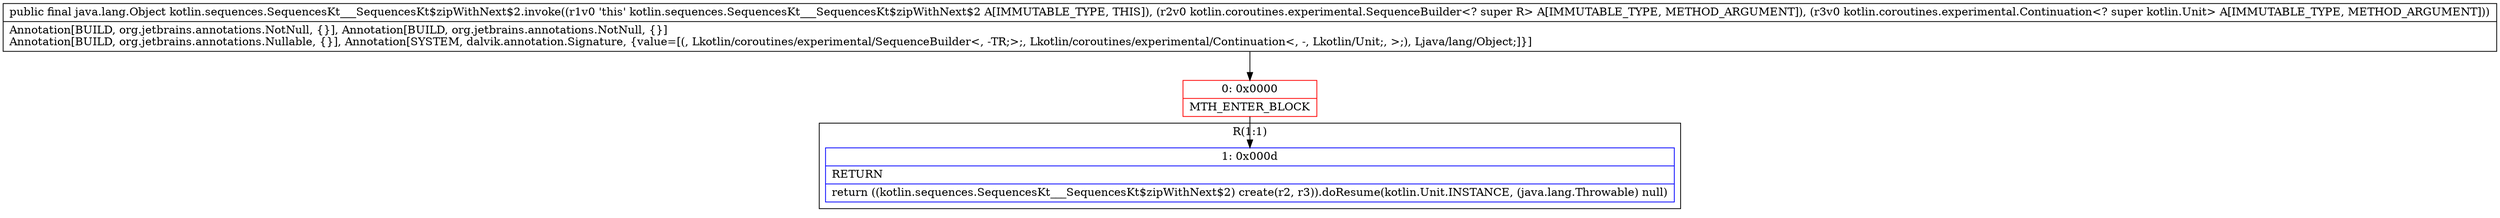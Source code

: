 digraph "CFG forkotlin.sequences.SequencesKt___SequencesKt$zipWithNext$2.invoke(Lkotlin\/coroutines\/experimental\/SequenceBuilder;Lkotlin\/coroutines\/experimental\/Continuation;)Ljava\/lang\/Object;" {
subgraph cluster_Region_2146248814 {
label = "R(1:1)";
node [shape=record,color=blue];
Node_1 [shape=record,label="{1\:\ 0x000d|RETURN\l|return ((kotlin.sequences.SequencesKt___SequencesKt$zipWithNext$2) create(r2, r3)).doResume(kotlin.Unit.INSTANCE, (java.lang.Throwable) null)\l}"];
}
Node_0 [shape=record,color=red,label="{0\:\ 0x0000|MTH_ENTER_BLOCK\l}"];
MethodNode[shape=record,label="{public final java.lang.Object kotlin.sequences.SequencesKt___SequencesKt$zipWithNext$2.invoke((r1v0 'this' kotlin.sequences.SequencesKt___SequencesKt$zipWithNext$2 A[IMMUTABLE_TYPE, THIS]), (r2v0 kotlin.coroutines.experimental.SequenceBuilder\<? super R\> A[IMMUTABLE_TYPE, METHOD_ARGUMENT]), (r3v0 kotlin.coroutines.experimental.Continuation\<? super kotlin.Unit\> A[IMMUTABLE_TYPE, METHOD_ARGUMENT]))  | Annotation[BUILD, org.jetbrains.annotations.NotNull, \{\}], Annotation[BUILD, org.jetbrains.annotations.NotNull, \{\}]\lAnnotation[BUILD, org.jetbrains.annotations.Nullable, \{\}], Annotation[SYSTEM, dalvik.annotation.Signature, \{value=[(, Lkotlin\/coroutines\/experimental\/SequenceBuilder\<, \-TR;\>;, Lkotlin\/coroutines\/experimental\/Continuation\<, \-, Lkotlin\/Unit;, \>;), Ljava\/lang\/Object;]\}]\l}"];
MethodNode -> Node_0;
Node_0 -> Node_1;
}

